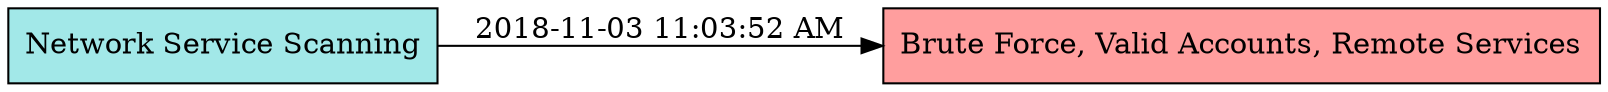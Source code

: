 // 2018 regionals, Team 2: Clear Text Credentials in Chat History
digraph {
	node [shape=box]
	node [style=filled]
	node [fillcolor="#EEE9E9"]
	rankdir=LR
	splines=polyline
	"Network Service Scanning" [label="Network Service Scanning" fillcolor="#A2E8E8"]
	"Brute Force, Valid Accounts, Remote Services" [label="Brute Force, Valid Accounts, Remote Services" fillcolor="#FF9E9E"]
	"Network Service Scanning" -> "Brute Force, Valid Accounts, Remote Services" [label="2018-11-03 11:03:52 AM"]
}
